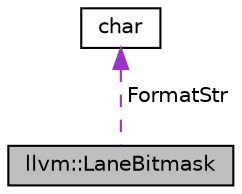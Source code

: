 digraph "llvm::LaneBitmask"
{
 // LATEX_PDF_SIZE
  bgcolor="transparent";
  edge [fontname="Helvetica",fontsize="10",labelfontname="Helvetica",labelfontsize="10"];
  node [fontname="Helvetica",fontsize="10",shape="box"];
  Node1 [label="llvm::LaneBitmask",height=0.2,width=0.4,color="black", fillcolor="grey75", style="filled", fontcolor="black",tooltip=" "];
  Node2 -> Node1 [dir="back",color="darkorchid3",fontsize="10",style="dashed",label=" FormatStr" ,fontname="Helvetica"];
  Node2 [label="char",height=0.2,width=0.4,color="black",URL="$classchar.html",tooltip=" "];
}
